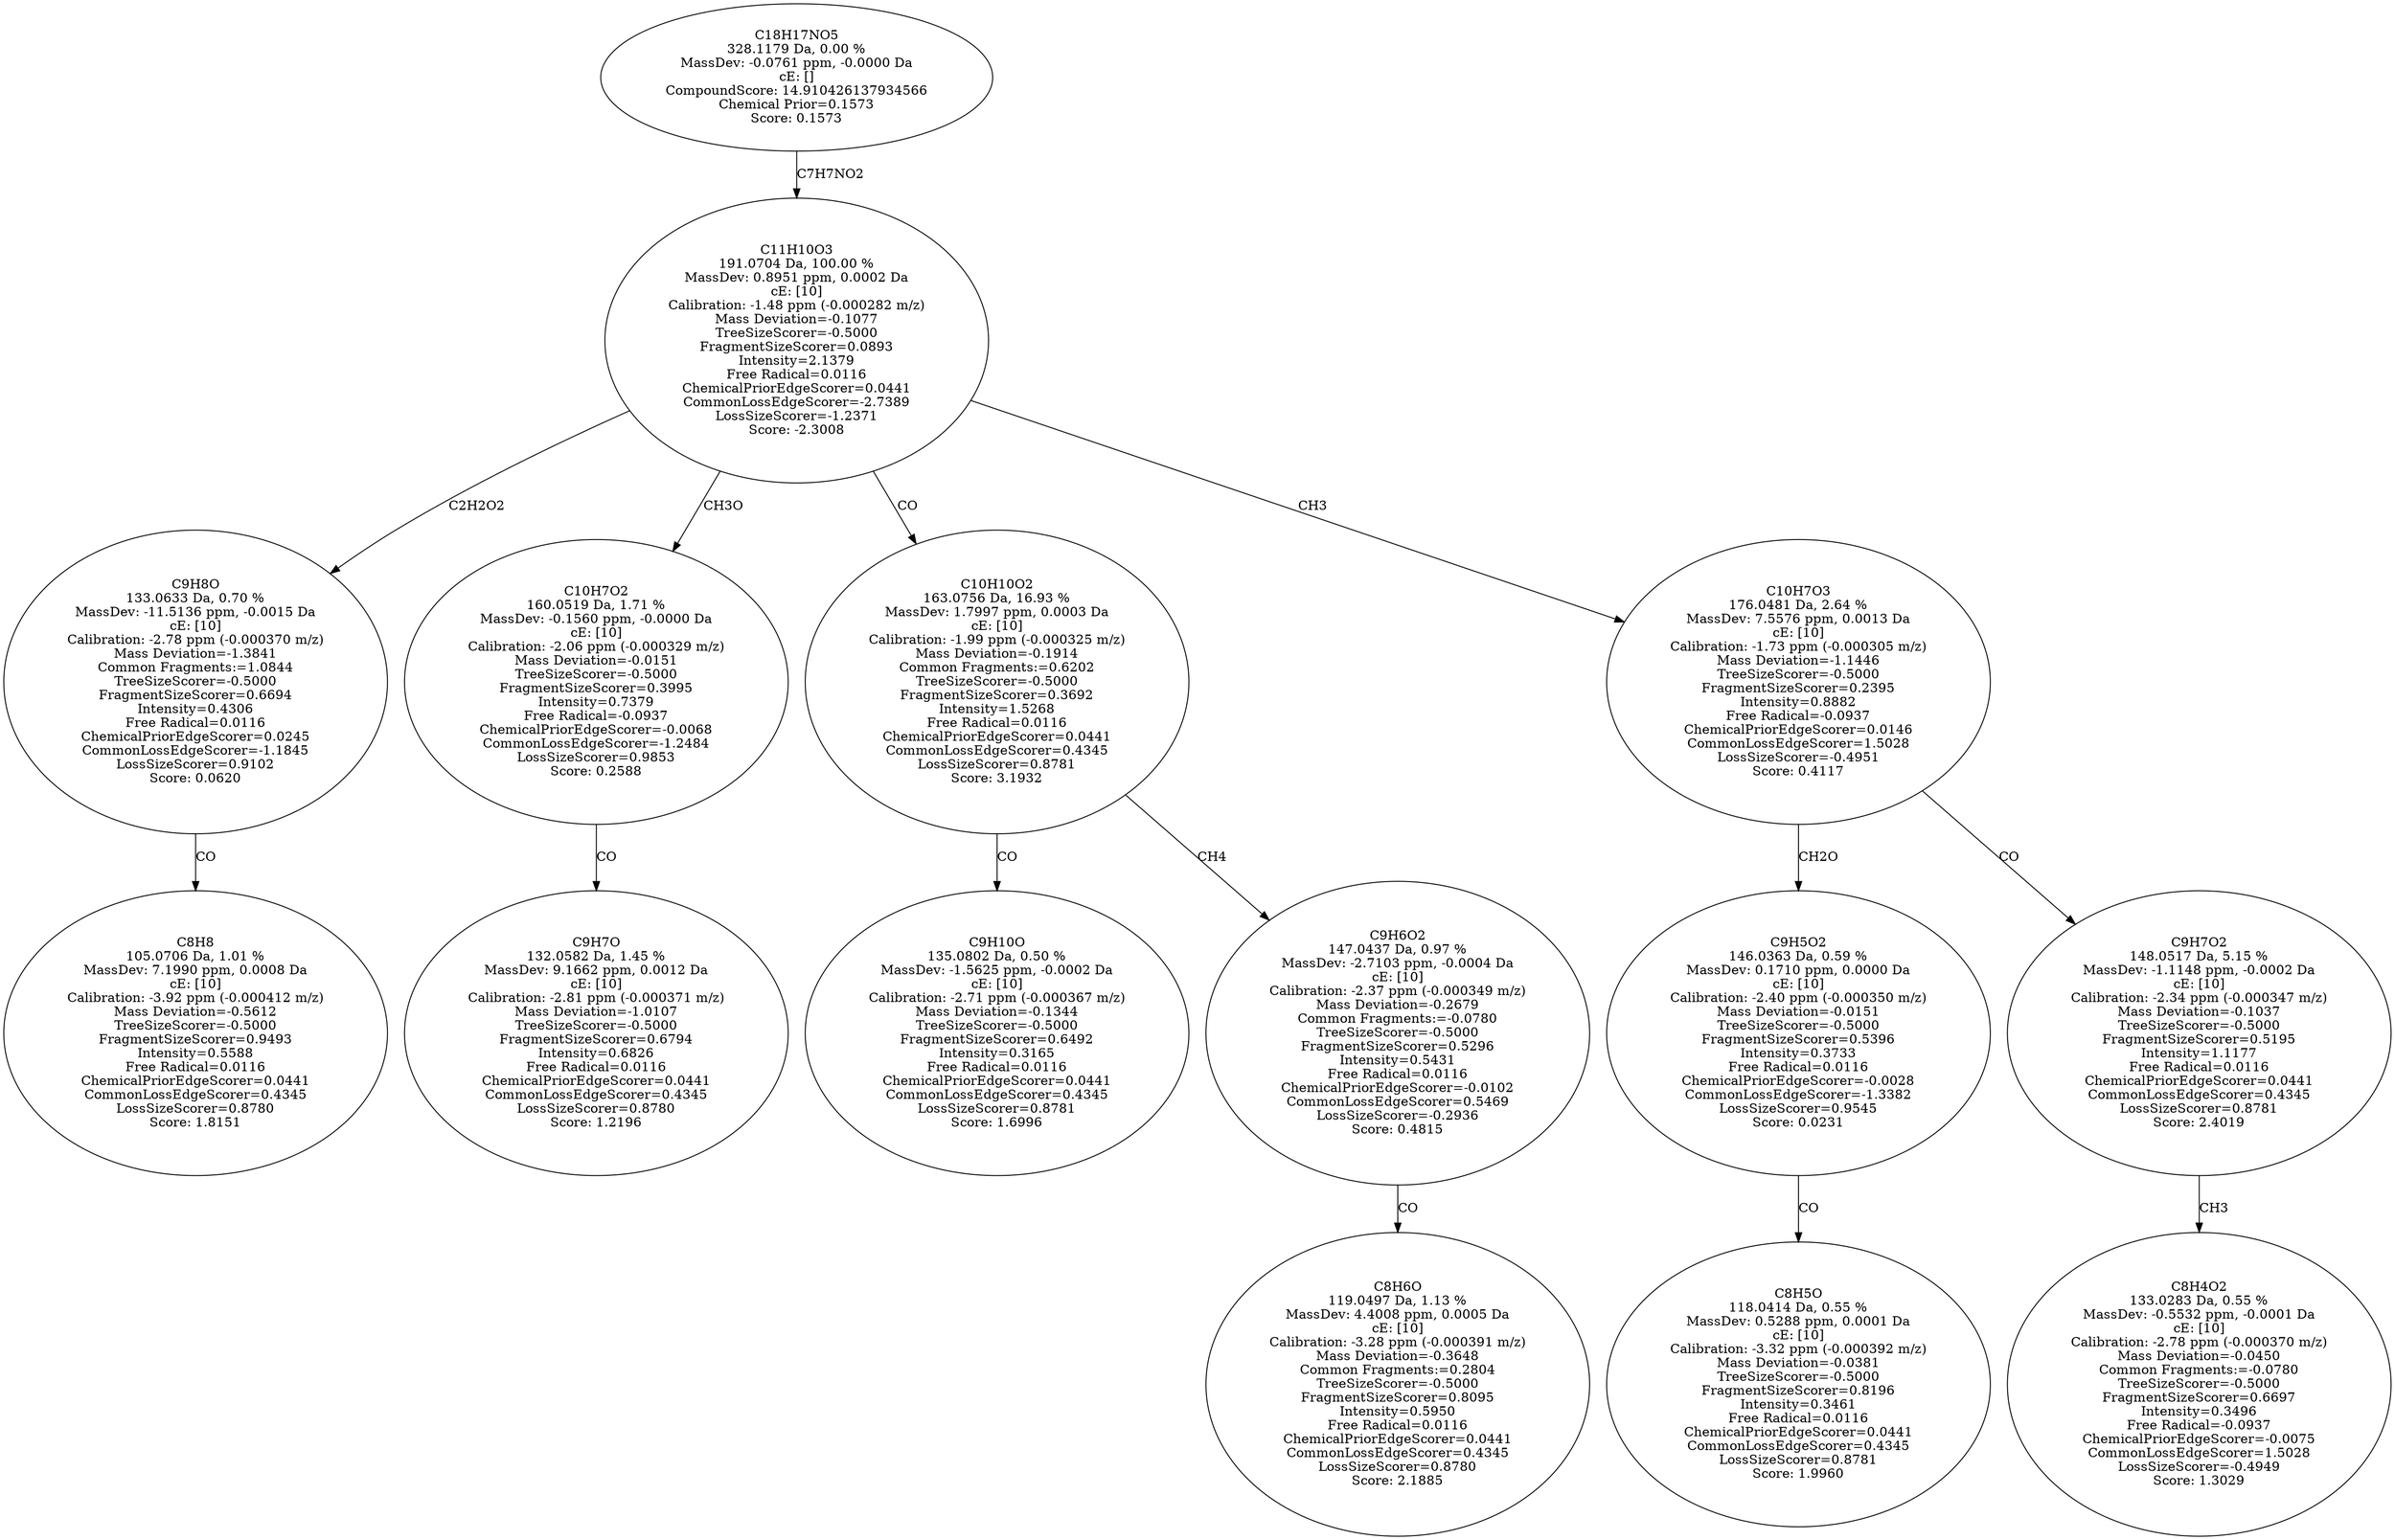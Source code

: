 strict digraph {
v1 [label="C8H8\n105.0706 Da, 1.01 %\nMassDev: 7.1990 ppm, 0.0008 Da\ncE: [10]\nCalibration: -3.92 ppm (-0.000412 m/z)\nMass Deviation=-0.5612\nTreeSizeScorer=-0.5000\nFragmentSizeScorer=0.9493\nIntensity=0.5588\nFree Radical=0.0116\nChemicalPriorEdgeScorer=0.0441\nCommonLossEdgeScorer=0.4345\nLossSizeScorer=0.8780\nScore: 1.8151"];
v2 [label="C9H8O\n133.0633 Da, 0.70 %\nMassDev: -11.5136 ppm, -0.0015 Da\ncE: [10]\nCalibration: -2.78 ppm (-0.000370 m/z)\nMass Deviation=-1.3841\nCommon Fragments:=1.0844\nTreeSizeScorer=-0.5000\nFragmentSizeScorer=0.6694\nIntensity=0.4306\nFree Radical=0.0116\nChemicalPriorEdgeScorer=0.0245\nCommonLossEdgeScorer=-1.1845\nLossSizeScorer=0.9102\nScore: 0.0620"];
v3 [label="C9H7O\n132.0582 Da, 1.45 %\nMassDev: 9.1662 ppm, 0.0012 Da\ncE: [10]\nCalibration: -2.81 ppm (-0.000371 m/z)\nMass Deviation=-1.0107\nTreeSizeScorer=-0.5000\nFragmentSizeScorer=0.6794\nIntensity=0.6826\nFree Radical=0.0116\nChemicalPriorEdgeScorer=0.0441\nCommonLossEdgeScorer=0.4345\nLossSizeScorer=0.8780\nScore: 1.2196"];
v4 [label="C10H7O2\n160.0519 Da, 1.71 %\nMassDev: -0.1560 ppm, -0.0000 Da\ncE: [10]\nCalibration: -2.06 ppm (-0.000329 m/z)\nMass Deviation=-0.0151\nTreeSizeScorer=-0.5000\nFragmentSizeScorer=0.3995\nIntensity=0.7379\nFree Radical=-0.0937\nChemicalPriorEdgeScorer=-0.0068\nCommonLossEdgeScorer=-1.2484\nLossSizeScorer=0.9853\nScore: 0.2588"];
v5 [label="C9H10O\n135.0802 Da, 0.50 %\nMassDev: -1.5625 ppm, -0.0002 Da\ncE: [10]\nCalibration: -2.71 ppm (-0.000367 m/z)\nMass Deviation=-0.1344\nTreeSizeScorer=-0.5000\nFragmentSizeScorer=0.6492\nIntensity=0.3165\nFree Radical=0.0116\nChemicalPriorEdgeScorer=0.0441\nCommonLossEdgeScorer=0.4345\nLossSizeScorer=0.8781\nScore: 1.6996"];
v6 [label="C8H6O\n119.0497 Da, 1.13 %\nMassDev: 4.4008 ppm, 0.0005 Da\ncE: [10]\nCalibration: -3.28 ppm (-0.000391 m/z)\nMass Deviation=-0.3648\nCommon Fragments:=0.2804\nTreeSizeScorer=-0.5000\nFragmentSizeScorer=0.8095\nIntensity=0.5950\nFree Radical=0.0116\nChemicalPriorEdgeScorer=0.0441\nCommonLossEdgeScorer=0.4345\nLossSizeScorer=0.8780\nScore: 2.1885"];
v7 [label="C9H6O2\n147.0437 Da, 0.97 %\nMassDev: -2.7103 ppm, -0.0004 Da\ncE: [10]\nCalibration: -2.37 ppm (-0.000349 m/z)\nMass Deviation=-0.2679\nCommon Fragments:=-0.0780\nTreeSizeScorer=-0.5000\nFragmentSizeScorer=0.5296\nIntensity=0.5431\nFree Radical=0.0116\nChemicalPriorEdgeScorer=-0.0102\nCommonLossEdgeScorer=0.5469\nLossSizeScorer=-0.2936\nScore: 0.4815"];
v8 [label="C10H10O2\n163.0756 Da, 16.93 %\nMassDev: 1.7997 ppm, 0.0003 Da\ncE: [10]\nCalibration: -1.99 ppm (-0.000325 m/z)\nMass Deviation=-0.1914\nCommon Fragments:=0.6202\nTreeSizeScorer=-0.5000\nFragmentSizeScorer=0.3692\nIntensity=1.5268\nFree Radical=0.0116\nChemicalPriorEdgeScorer=0.0441\nCommonLossEdgeScorer=0.4345\nLossSizeScorer=0.8781\nScore: 3.1932"];
v9 [label="C8H5O\n118.0414 Da, 0.55 %\nMassDev: 0.5288 ppm, 0.0001 Da\ncE: [10]\nCalibration: -3.32 ppm (-0.000392 m/z)\nMass Deviation=-0.0381\nTreeSizeScorer=-0.5000\nFragmentSizeScorer=0.8196\nIntensity=0.3461\nFree Radical=0.0116\nChemicalPriorEdgeScorer=0.0441\nCommonLossEdgeScorer=0.4345\nLossSizeScorer=0.8781\nScore: 1.9960"];
v10 [label="C9H5O2\n146.0363 Da, 0.59 %\nMassDev: 0.1710 ppm, 0.0000 Da\ncE: [10]\nCalibration: -2.40 ppm (-0.000350 m/z)\nMass Deviation=-0.0151\nTreeSizeScorer=-0.5000\nFragmentSizeScorer=0.5396\nIntensity=0.3733\nFree Radical=0.0116\nChemicalPriorEdgeScorer=-0.0028\nCommonLossEdgeScorer=-1.3382\nLossSizeScorer=0.9545\nScore: 0.0231"];
v11 [label="C8H4O2\n133.0283 Da, 0.55 %\nMassDev: -0.5532 ppm, -0.0001 Da\ncE: [10]\nCalibration: -2.78 ppm (-0.000370 m/z)\nMass Deviation=-0.0450\nCommon Fragments:=-0.0780\nTreeSizeScorer=-0.5000\nFragmentSizeScorer=0.6697\nIntensity=0.3496\nFree Radical=-0.0937\nChemicalPriorEdgeScorer=-0.0075\nCommonLossEdgeScorer=1.5028\nLossSizeScorer=-0.4949\nScore: 1.3029"];
v12 [label="C9H7O2\n148.0517 Da, 5.15 %\nMassDev: -1.1148 ppm, -0.0002 Da\ncE: [10]\nCalibration: -2.34 ppm (-0.000347 m/z)\nMass Deviation=-0.1037\nTreeSizeScorer=-0.5000\nFragmentSizeScorer=0.5195\nIntensity=1.1177\nFree Radical=0.0116\nChemicalPriorEdgeScorer=0.0441\nCommonLossEdgeScorer=0.4345\nLossSizeScorer=0.8781\nScore: 2.4019"];
v13 [label="C10H7O3\n176.0481 Da, 2.64 %\nMassDev: 7.5576 ppm, 0.0013 Da\ncE: [10]\nCalibration: -1.73 ppm (-0.000305 m/z)\nMass Deviation=-1.1446\nTreeSizeScorer=-0.5000\nFragmentSizeScorer=0.2395\nIntensity=0.8882\nFree Radical=-0.0937\nChemicalPriorEdgeScorer=0.0146\nCommonLossEdgeScorer=1.5028\nLossSizeScorer=-0.4951\nScore: 0.4117"];
v14 [label="C11H10O3\n191.0704 Da, 100.00 %\nMassDev: 0.8951 ppm, 0.0002 Da\ncE: [10]\nCalibration: -1.48 ppm (-0.000282 m/z)\nMass Deviation=-0.1077\nTreeSizeScorer=-0.5000\nFragmentSizeScorer=0.0893\nIntensity=2.1379\nFree Radical=0.0116\nChemicalPriorEdgeScorer=0.0441\nCommonLossEdgeScorer=-2.7389\nLossSizeScorer=-1.2371\nScore: -2.3008"];
v15 [label="C18H17NO5\n328.1179 Da, 0.00 %\nMassDev: -0.0761 ppm, -0.0000 Da\ncE: []\nCompoundScore: 14.910426137934566\nChemical Prior=0.1573\nScore: 0.1573"];
v2 -> v1 [label="CO"];
v14 -> v2 [label="C2H2O2"];
v4 -> v3 [label="CO"];
v14 -> v4 [label="CH3O"];
v8 -> v5 [label="CO"];
v7 -> v6 [label="CO"];
v8 -> v7 [label="CH4"];
v14 -> v8 [label="CO"];
v10 -> v9 [label="CO"];
v13 -> v10 [label="CH2O"];
v12 -> v11 [label="CH3"];
v13 -> v12 [label="CO"];
v14 -> v13 [label="CH3"];
v15 -> v14 [label="C7H7NO2"];
}